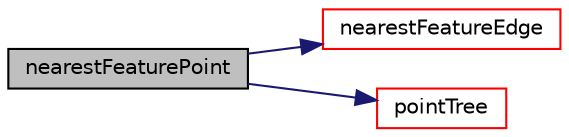 digraph "nearestFeaturePoint"
{
  bgcolor="transparent";
  edge [fontname="Helvetica",fontsize="10",labelfontname="Helvetica",labelfontsize="10"];
  node [fontname="Helvetica",fontsize="10",shape=record];
  rankdir="LR";
  Node1 [label="nearestFeaturePoint",height=0.2,width=0.4,color="black", fillcolor="grey75", style="filled", fontcolor="black"];
  Node1 -> Node2 [color="midnightblue",fontsize="10",style="solid",fontname="Helvetica"];
  Node2 [label="nearestFeatureEdge",height=0.2,width=0.4,color="red",URL="$a00709.html#a8a656e4e83c968c6ad2d62a10d8168cd",tooltip="Find nearest surface edge for the sample point. "];
  Node1 -> Node3 [color="midnightblue",fontsize="10",style="solid",fontname="Helvetica"];
  Node3 [label="pointTree",height=0.2,width=0.4,color="red",URL="$a00709.html#ad1af0f970b413331f7124d92f63ac789",tooltip="Demand driven construction of octree for feature points. "];
}
